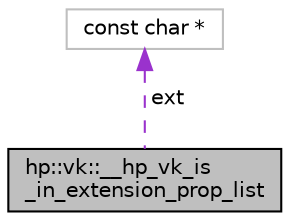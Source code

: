 digraph "hp::vk::__hp_vk_is_in_extension_prop_list"
{
 // INTERACTIVE_SVG=YES
 // LATEX_PDF_SIZE
  edge [fontname="Helvetica",fontsize="10",labelfontname="Helvetica",labelfontsize="10"];
  node [fontname="Helvetica",fontsize="10",shape=record];
  Node1 [label="hp::vk::__hp_vk_is\l_in_extension_prop_list",height=0.2,width=0.4,color="black", fillcolor="grey75", style="filled", fontcolor="black",tooltip=" "];
  Node2 -> Node1 [dir="back",color="darkorchid3",fontsize="10",style="dashed",label=" ext" ,fontname="Helvetica"];
  Node2 [label="const char *",height=0.2,width=0.4,color="grey75", fillcolor="white", style="filled",tooltip=" "];
}
